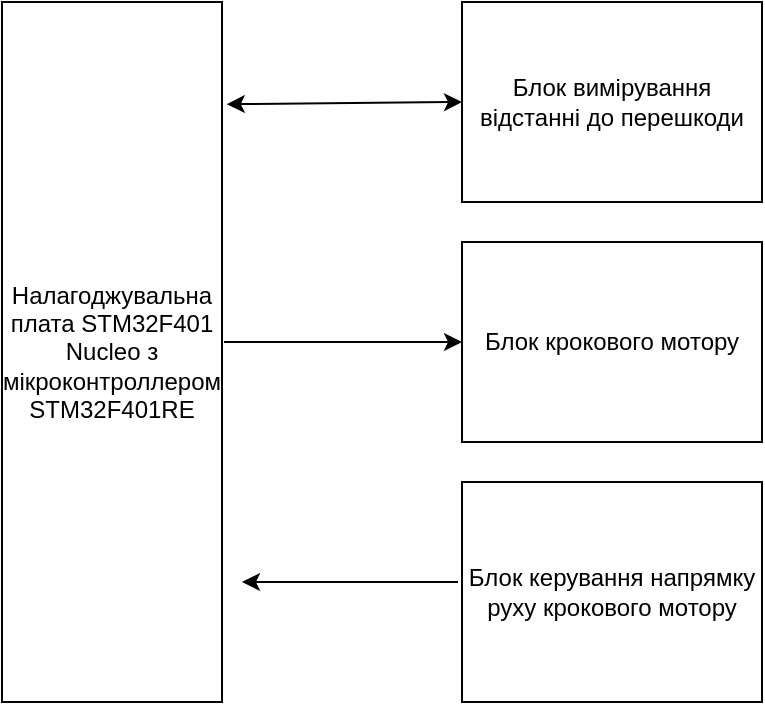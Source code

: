 <mxfile version="14.4.2" type="device"><diagram id="YSb_4IM-SjjmQJiDPgJA" name="Page-1"><mxGraphModel dx="1659" dy="659" grid="1" gridSize="10" guides="1" tooltips="1" connect="1" arrows="1" fold="1" page="1" pageScale="1" pageWidth="827" pageHeight="1169" math="0" shadow="0"><root><mxCell id="0"/><mxCell id="1" parent="0"/><mxCell id="En4FDZH6dwbHaZAtI5yI-1" value="Налагоджувальна плата STM32F401 Nucleo з мікроконтроллером STM32F401RE" style="rounded=0;whiteSpace=wrap;html=1;" vertex="1" parent="1"><mxGeometry x="130" y="200" width="110" height="350" as="geometry"/></mxCell><mxCell id="En4FDZH6dwbHaZAtI5yI-2" value="Блок вимірування відстанні до перешкоди" style="rounded=0;whiteSpace=wrap;html=1;" vertex="1" parent="1"><mxGeometry x="360" y="200" width="150" height="100" as="geometry"/></mxCell><mxCell id="En4FDZH6dwbHaZAtI5yI-3" value="Блок крокового мотору" style="rounded=0;whiteSpace=wrap;html=1;" vertex="1" parent="1"><mxGeometry x="360" y="320" width="150" height="100" as="geometry"/></mxCell><mxCell id="En4FDZH6dwbHaZAtI5yI-4" value="Блок керування напрямку руху крокового мотору" style="rounded=0;whiteSpace=wrap;html=1;" vertex="1" parent="1"><mxGeometry x="360" y="440" width="150" height="110" as="geometry"/></mxCell><mxCell id="En4FDZH6dwbHaZAtI5yI-5" value="" style="endArrow=classic;html=1;" edge="1" parent="1"><mxGeometry width="50" height="50" relative="1" as="geometry"><mxPoint x="358" y="490" as="sourcePoint"/><mxPoint x="250" y="490" as="targetPoint"/></mxGeometry></mxCell><mxCell id="En4FDZH6dwbHaZAtI5yI-9" value="" style="endArrow=classic;html=1;entryX=0;entryY=0.5;entryDx=0;entryDy=0;" edge="1" parent="1" target="En4FDZH6dwbHaZAtI5yI-3"><mxGeometry width="50" height="50" relative="1" as="geometry"><mxPoint x="241" y="370" as="sourcePoint"/><mxPoint x="270" y="410" as="targetPoint"/><Array as="points"><mxPoint x="360" y="370"/></Array></mxGeometry></mxCell><mxCell id="En4FDZH6dwbHaZAtI5yI-10" value="" style="endArrow=classic;startArrow=classic;html=1;entryX=0;entryY=0.5;entryDx=0;entryDy=0;exitX=1.022;exitY=0.146;exitDx=0;exitDy=0;exitPerimeter=0;" edge="1" parent="1" source="En4FDZH6dwbHaZAtI5yI-1" target="En4FDZH6dwbHaZAtI5yI-2"><mxGeometry width="50" height="50" relative="1" as="geometry"><mxPoint x="240" y="280" as="sourcePoint"/><mxPoint x="290" y="230" as="targetPoint"/></mxGeometry></mxCell></root></mxGraphModel></diagram></mxfile>